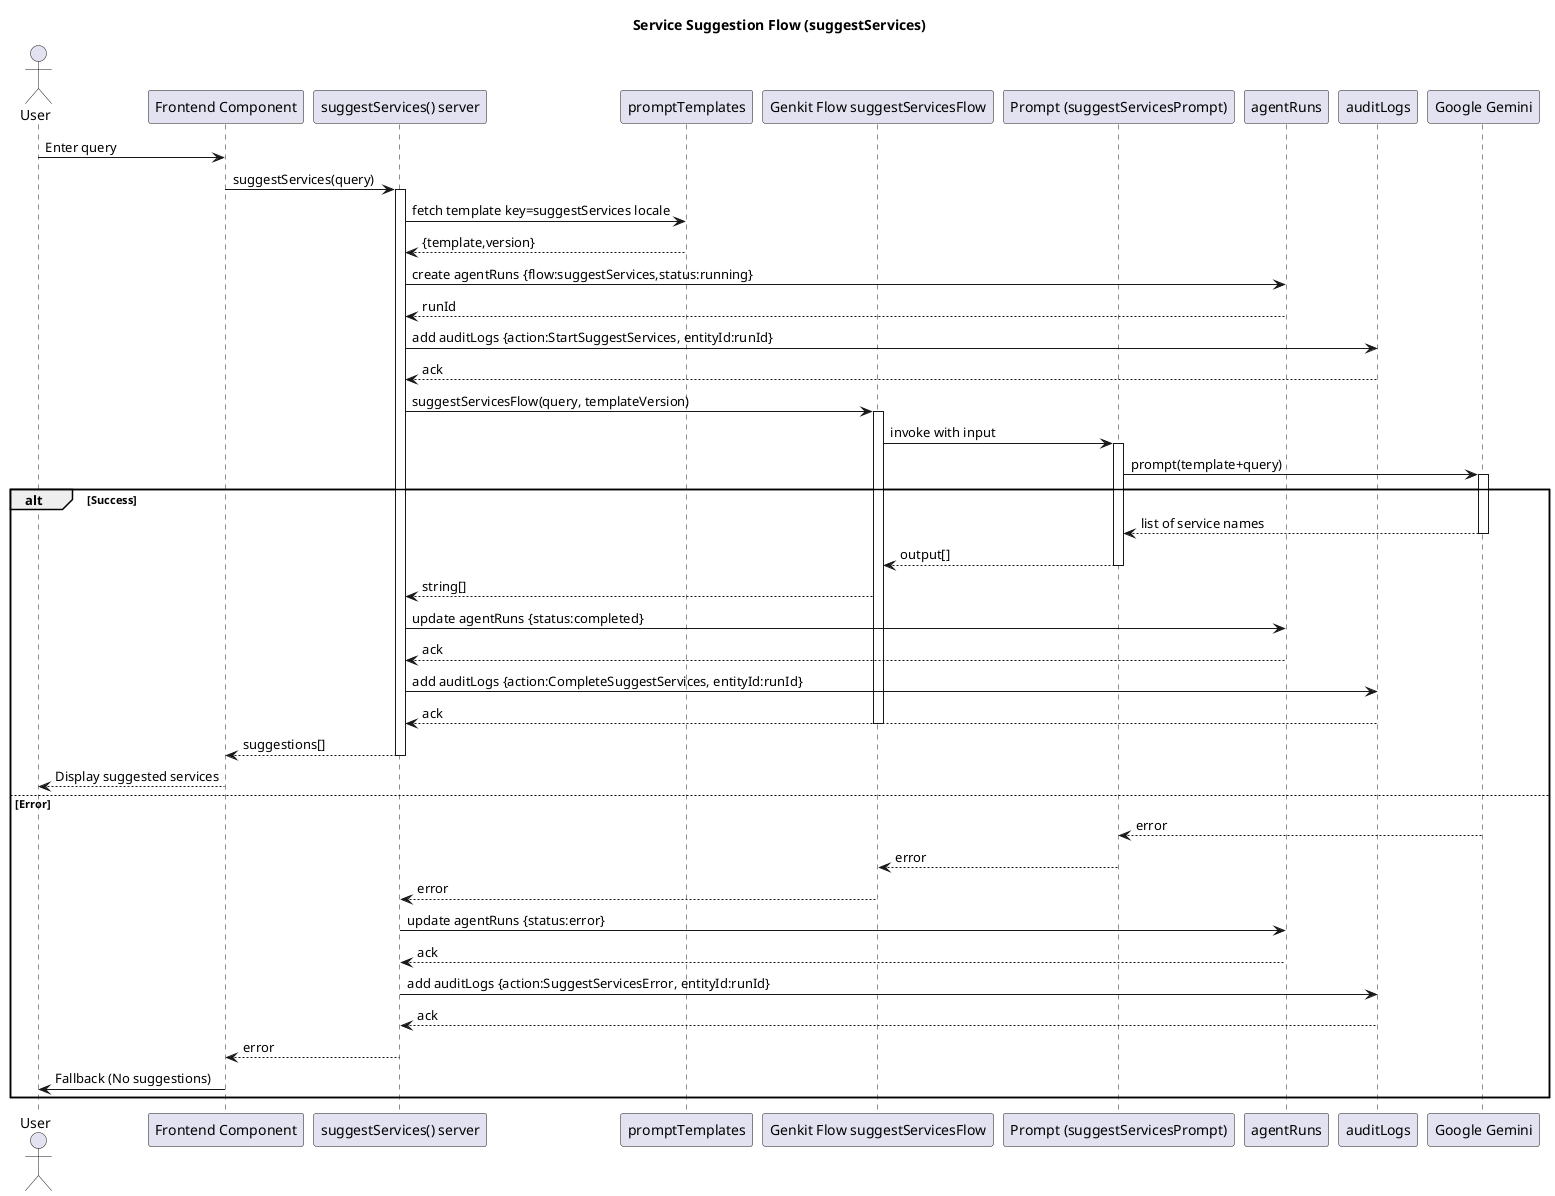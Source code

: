 @startuml suggest_services_flow
title Service Suggestion Flow (suggestServices)
' =====================================================================
' Service Suggestion AI Flow (suggestServices)
' =====================================================================
actor User
participant FE as "Frontend Component"
participant "suggestServices() server" as Svc
participant PT as "promptTemplates"
participant "Genkit Flow suggestServicesFlow" as Flow
participant "Prompt (suggestServicesPrompt)" as Prompt
participant AR as "agentRuns"
participant AUD as "auditLogs"
participant LLM as "Google Gemini"

User -> FE: Enter query
FE -> Svc: suggestServices(query)
activate Svc
Svc -> PT: fetch template key=suggestServices locale
PT --> Svc: {template,version}
Svc -> AR: create agentRuns {flow:suggestServices,status:running}
AR --> Svc: runId
Svc -> AUD: add auditLogs {action:StartSuggestServices, entityId:runId}
AUD --> Svc: ack
Svc -> Flow: suggestServicesFlow(query, templateVersion)
activate Flow
Flow -> Prompt: invoke with input
activate Prompt
Prompt -> LLM: prompt(template+query)
activate LLM
alt Success
	LLM --> Prompt: list of service names
	deactivate LLM
	Prompt --> Flow: output[]
	deactivate Prompt
	Flow --> Svc: string[]
	Svc -> AR: update agentRuns {status:completed}
	AR --> Svc: ack
	Svc -> AUD: add auditLogs {action:CompleteSuggestServices, entityId:runId}
	AUD --> Svc: ack
	deactivate Flow
	Svc --> FE: suggestions[]
	deactivate Svc
	FE --> User: Display suggested services
else Error
	LLM --> Prompt: error
	deactivate LLM
	Prompt --> Flow: error
	deactivate Prompt
	Flow --> Svc: error
	Svc -> AR: update agentRuns {status:error}
	AR --> Svc: ack
	Svc -> AUD: add auditLogs {action:SuggestServicesError, entityId:runId}
	AUD --> Svc: ack
	deactivate Flow
	Svc --> FE: error
	deactivate Svc
	FE -> User: Fallback (No suggestions)
end
@enduml
